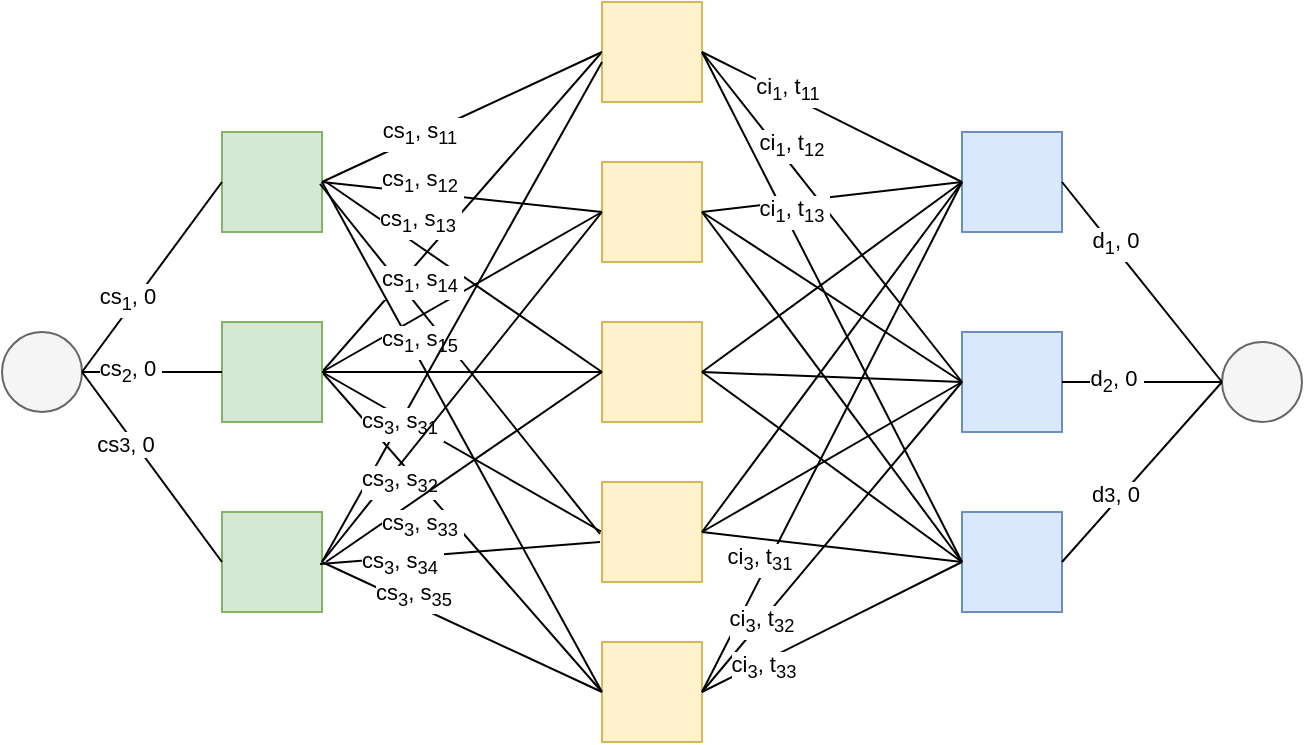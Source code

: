 <mxfile version="16.2.2" type="device"><diagram id="SuN_tZr9zy93ZAf2BfSO" name="Página-1"><mxGraphModel dx="1422" dy="846" grid="1" gridSize="10" guides="1" tooltips="1" connect="1" arrows="1" fold="1" page="1" pageScale="1" pageWidth="827" pageHeight="1169" math="0" shadow="0"><root><mxCell id="0"/><mxCell id="1" parent="0"/><mxCell id="djUS1vPbyfeASXktzGcw-22" value="" style="endArrow=none;html=1;rounded=0;exitX=1;exitY=0.5;exitDx=0;exitDy=0;entryX=0;entryY=0.5;entryDx=0;entryDy=0;startSize=2;endFill=0;" edge="1" parent="1" source="djUS1vPbyfeASXktzGcw-21" target="djUS1vPbyfeASXktzGcw-4"><mxGeometry width="50" height="50" relative="1" as="geometry"><mxPoint x="380" y="635" as="sourcePoint"/><mxPoint x="380" y="410" as="targetPoint"/></mxGeometry></mxCell><mxCell id="djUS1vPbyfeASXktzGcw-23" value="" style="endArrow=none;html=1;rounded=0;entryX=0;entryY=0.5;entryDx=0;entryDy=0;exitX=1;exitY=0.5;exitDx=0;exitDy=0;startSize=2;endFill=0;" edge="1" parent="1" source="djUS1vPbyfeASXktzGcw-21" target="djUS1vPbyfeASXktzGcw-5"><mxGeometry width="50" height="50" relative="1" as="geometry"><mxPoint x="240" y="475" as="sourcePoint"/><mxPoint x="380" y="490" as="targetPoint"/></mxGeometry></mxCell><mxCell id="djUS1vPbyfeASXktzGcw-25" value="" style="endArrow=none;html=1;rounded=0;entryX=0;entryY=0.5;entryDx=0;entryDy=0;exitX=1;exitY=0.5;exitDx=0;exitDy=0;startSize=2;endFill=0;" edge="1" parent="1" source="djUS1vPbyfeASXktzGcw-21" target="djUS1vPbyfeASXktzGcw-6"><mxGeometry width="50" height="50" relative="1" as="geometry"><mxPoint x="250" y="485" as="sourcePoint"/><mxPoint x="380" y="650" as="targetPoint"/></mxGeometry></mxCell><mxCell id="djUS1vPbyfeASXktzGcw-26" value="" style="endArrow=none;html=1;rounded=0;entryX=0;entryY=0.5;entryDx=0;entryDy=0;exitX=1;exitY=0.5;exitDx=0;exitDy=0;startSize=2;endFill=0;" edge="1" parent="1" source="djUS1vPbyfeASXktzGcw-21" target="djUS1vPbyfeASXktzGcw-7"><mxGeometry width="50" height="50" relative="1" as="geometry"><mxPoint x="250" y="485" as="sourcePoint"/><mxPoint x="380" y="730" as="targetPoint"/></mxGeometry></mxCell><mxCell id="djUS1vPbyfeASXktzGcw-31" value="" style="endArrow=none;html=1;rounded=0;entryX=0;entryY=0.5;entryDx=0;entryDy=0;exitX=1;exitY=0.5;exitDx=0;exitDy=0;startSize=2;endFill=0;" edge="1" parent="1" source="djUS1vPbyfeASXktzGcw-21" target="djUS1vPbyfeASXktzGcw-8"><mxGeometry width="50" height="50" relative="1" as="geometry"><mxPoint x="200" y="285" as="sourcePoint"/><mxPoint x="340" y="365" as="targetPoint"/></mxGeometry></mxCell><mxCell id="djUS1vPbyfeASXktzGcw-1" value="" style="whiteSpace=wrap;html=1;aspect=fixed;fillColor=#d5e8d4;strokeColor=#82b366;" vertex="1" parent="1"><mxGeometry x="140" y="155" width="50" height="50" as="geometry"/></mxCell><mxCell id="djUS1vPbyfeASXktzGcw-4" value="" style="whiteSpace=wrap;html=1;aspect=fixed;fillColor=#fff2cc;strokeColor=#d6b656;" vertex="1" parent="1"><mxGeometry x="330" y="90" width="50" height="50" as="geometry"/></mxCell><mxCell id="djUS1vPbyfeASXktzGcw-5" value="" style="whiteSpace=wrap;html=1;aspect=fixed;fillColor=#fff2cc;strokeColor=#d6b656;" vertex="1" parent="1"><mxGeometry x="330" y="170" width="50" height="50" as="geometry"/></mxCell><mxCell id="djUS1vPbyfeASXktzGcw-6" value="" style="whiteSpace=wrap;html=1;aspect=fixed;fillColor=#fff2cc;strokeColor=#d6b656;" vertex="1" parent="1"><mxGeometry x="330" y="250" width="50" height="50" as="geometry"/></mxCell><mxCell id="djUS1vPbyfeASXktzGcw-7" value="" style="whiteSpace=wrap;html=1;aspect=fixed;fillColor=#fff2cc;strokeColor=#d6b656;" vertex="1" parent="1"><mxGeometry x="330" y="330" width="50" height="50" as="geometry"/></mxCell><mxCell id="djUS1vPbyfeASXktzGcw-8" value="" style="whiteSpace=wrap;html=1;aspect=fixed;fillColor=#fff2cc;strokeColor=#d6b656;" vertex="1" parent="1"><mxGeometry x="330" y="410" width="50" height="50" as="geometry"/></mxCell><mxCell id="djUS1vPbyfeASXktzGcw-9" value="" style="whiteSpace=wrap;html=1;aspect=fixed;fillColor=#dae8fc;strokeColor=#6c8ebf;" vertex="1" parent="1"><mxGeometry x="510" y="155" width="50" height="50" as="geometry"/></mxCell><mxCell id="djUS1vPbyfeASXktzGcw-10" value="" style="whiteSpace=wrap;html=1;aspect=fixed;fillColor=#dae8fc;strokeColor=#6c8ebf;" vertex="1" parent="1"><mxGeometry x="510" y="255" width="50" height="50" as="geometry"/></mxCell><mxCell id="djUS1vPbyfeASXktzGcw-11" value="" style="whiteSpace=wrap;html=1;aspect=fixed;fillColor=#dae8fc;strokeColor=#6c8ebf;" vertex="1" parent="1"><mxGeometry x="510" y="345" width="50" height="50" as="geometry"/></mxCell><mxCell id="djUS1vPbyfeASXktzGcw-12" value="" style="endArrow=none;html=1;rounded=0;exitX=1;exitY=0.5;exitDx=0;exitDy=0;entryX=0;entryY=0.5;entryDx=0;entryDy=0;startSize=2;endFill=0;" edge="1" parent="1" source="djUS1vPbyfeASXktzGcw-1" target="djUS1vPbyfeASXktzGcw-4"><mxGeometry width="50" height="50" relative="1" as="geometry"><mxPoint x="330" y="340" as="sourcePoint"/><mxPoint x="380" y="290" as="targetPoint"/></mxGeometry></mxCell><mxCell id="djUS1vPbyfeASXktzGcw-27" value="cs&lt;sub&gt;1&lt;/sub&gt;, s&lt;sub&gt;11&lt;/sub&gt;&amp;nbsp;" style="edgeLabel;html=1;align=center;verticalAlign=middle;resizable=0;points=[];endArrow=none;rounded=0;strokeColor=default;startSize=2;endFill=0;" vertex="1" connectable="0" parent="djUS1vPbyfeASXktzGcw-12"><mxGeometry x="-0.246" y="-1" relative="1" as="geometry"><mxPoint x="-3" y="-1" as="offset"/></mxGeometry></mxCell><mxCell id="djUS1vPbyfeASXktzGcw-13" value="" style="endArrow=none;html=1;rounded=0;entryX=0;entryY=0.5;entryDx=0;entryDy=0;startSize=2;endFill=0;" edge="1" parent="1" target="djUS1vPbyfeASXktzGcw-5"><mxGeometry width="50" height="50" relative="1" as="geometry"><mxPoint x="190" y="180" as="sourcePoint"/><mxPoint x="340" y="125" as="targetPoint"/></mxGeometry></mxCell><mxCell id="djUS1vPbyfeASXktzGcw-28" value="cs&lt;sub&gt;1&lt;/sub&gt;, s&lt;sub&gt;12&lt;/sub&gt;&amp;nbsp;" style="edgeLabel;html=1;align=center;verticalAlign=middle;resizable=0;points=[];endArrow=none;rounded=0;strokeColor=default;startSize=2;endFill=0;" vertex="1" connectable="0" parent="djUS1vPbyfeASXktzGcw-13"><mxGeometry x="-0.169" y="-2" relative="1" as="geometry"><mxPoint x="-8" y="-8" as="offset"/></mxGeometry></mxCell><mxCell id="djUS1vPbyfeASXktzGcw-14" value="cs&lt;sub&gt;1&lt;/sub&gt;, s&lt;sub&gt;13&lt;/sub&gt;&amp;nbsp;" style="endArrow=none;html=1;rounded=0;entryX=0;entryY=0.5;entryDx=0;entryDy=0;startSize=2;endFill=0;" edge="1" parent="1" target="djUS1vPbyfeASXktzGcw-6"><mxGeometry x="-0.398" y="10" width="50" height="50" relative="1" as="geometry"><mxPoint x="192" y="180" as="sourcePoint"/><mxPoint x="332" y="275" as="targetPoint"/><mxPoint as="offset"/></mxGeometry></mxCell><mxCell id="djUS1vPbyfeASXktzGcw-19" value="&lt;span style=&quot;color: rgb(0 , 0 , 0) ; font-family: &amp;#34;helvetica&amp;#34; ; font-size: 11px ; font-style: normal ; font-weight: 400 ; letter-spacing: normal ; text-align: center ; text-indent: 0px ; text-transform: none ; word-spacing: 0px ; background-color: rgb(255 , 255 , 255) ; display: inline ; float: none&quot;&gt;cs&lt;/span&gt;&lt;sub style=&quot;color: rgb(0 , 0 , 0) ; font-family: &amp;#34;helvetica&amp;#34; ; font-style: normal ; font-weight: 400 ; letter-spacing: normal ; text-align: center ; text-indent: 0px ; text-transform: none ; word-spacing: 0px&quot;&gt;1&lt;/sub&gt;&lt;span style=&quot;color: rgb(0 , 0 , 0) ; font-family: &amp;#34;helvetica&amp;#34; ; font-size: 11px ; font-style: normal ; font-weight: 400 ; letter-spacing: normal ; text-align: center ; text-indent: 0px ; text-transform: none ; word-spacing: 0px ; background-color: rgb(255 , 255 , 255) ; display: inline ; float: none&quot;&gt;, s&lt;/span&gt;&lt;sub style=&quot;color: rgb(0 , 0 , 0) ; font-family: &amp;#34;helvetica&amp;#34; ; font-style: normal ; font-weight: 400 ; letter-spacing: normal ; text-align: center ; text-indent: 0px ; text-transform: none ; word-spacing: 0px&quot;&gt;14&lt;/sub&gt;&lt;span style=&quot;color: rgb(0 , 0 , 0) ; font-family: &amp;#34;helvetica&amp;#34; ; font-size: 11px ; font-style: normal ; font-weight: 400 ; letter-spacing: normal ; text-align: center ; text-indent: 0px ; text-transform: none ; word-spacing: 0px ; background-color: rgb(255 , 255 , 255) ; display: inline ; float: none&quot;&gt;&amp;nbsp;&lt;/span&gt;" style="endArrow=none;html=1;rounded=0;entryX=0;entryY=0.5;entryDx=0;entryDy=0;exitX=1;exitY=0.5;exitDx=0;exitDy=0;startSize=2;endFill=0;" edge="1" parent="1"><mxGeometry x="-0.374" y="9" width="50" height="50" relative="1" as="geometry"><mxPoint x="189" y="181" as="sourcePoint"/><mxPoint x="329" y="356" as="targetPoint"/><mxPoint as="offset"/></mxGeometry></mxCell><mxCell id="djUS1vPbyfeASXktzGcw-20" value="&lt;span style=&quot;color: rgb(0 , 0 , 0) ; font-family: &amp;#34;helvetica&amp;#34; ; font-size: 11px ; font-style: normal ; font-weight: 400 ; letter-spacing: normal ; text-align: center ; text-indent: 0px ; text-transform: none ; word-spacing: 0px ; background-color: rgb(255 , 255 , 255) ; display: inline ; float: none&quot;&gt;cs&lt;/span&gt;&lt;sub style=&quot;color: rgb(0 , 0 , 0) ; font-family: &amp;#34;helvetica&amp;#34; ; font-style: normal ; font-weight: 400 ; letter-spacing: normal ; text-align: center ; text-indent: 0px ; text-transform: none ; word-spacing: 0px&quot;&gt;1&lt;/sub&gt;&lt;span style=&quot;color: rgb(0 , 0 , 0) ; font-family: &amp;#34;helvetica&amp;#34; ; font-size: 11px ; font-style: normal ; font-weight: 400 ; letter-spacing: normal ; text-align: center ; text-indent: 0px ; text-transform: none ; word-spacing: 0px ; background-color: rgb(255 , 255 , 255) ; display: inline ; float: none&quot;&gt;, s&lt;/span&gt;&lt;sub style=&quot;color: rgb(0 , 0 , 0) ; font-family: &amp;#34;helvetica&amp;#34; ; font-style: normal ; font-weight: 400 ; letter-spacing: normal ; text-align: center ; text-indent: 0px ; text-transform: none ; word-spacing: 0px&quot;&gt;15&lt;/sub&gt;&lt;span style=&quot;color: rgb(0 , 0 , 0) ; font-family: &amp;#34;helvetica&amp;#34; ; font-size: 11px ; font-style: normal ; font-weight: 400 ; letter-spacing: normal ; text-align: center ; text-indent: 0px ; text-transform: none ; word-spacing: 0px ; background-color: rgb(255 , 255 , 255) ; display: inline ; float: none&quot;&gt;&amp;nbsp;&lt;/span&gt;" style="endArrow=none;html=1;rounded=0;entryX=0;entryY=0.5;entryDx=0;entryDy=0;exitX=1;exitY=0.5;exitDx=0;exitDy=0;startSize=2;endFill=0;" edge="1" parent="1" source="djUS1vPbyfeASXktzGcw-1" target="djUS1vPbyfeASXktzGcw-8"><mxGeometry x="-0.352" y="5" width="50" height="50" relative="1" as="geometry"><mxPoint x="200" y="190" as="sourcePoint"/><mxPoint x="340" y="365" as="targetPoint"/><mxPoint as="offset"/></mxGeometry></mxCell><mxCell id="djUS1vPbyfeASXktzGcw-21" value="" style="whiteSpace=wrap;html=1;aspect=fixed;fillColor=#d5e8d4;strokeColor=#82b366;" vertex="1" parent="1"><mxGeometry x="140" y="250" width="50" height="50" as="geometry"/></mxCell><mxCell id="djUS1vPbyfeASXktzGcw-24" value="" style="endArrow=none;html=1;rounded=0;exitX=1;exitY=0.5;exitDx=0;exitDy=0;startSize=2;endFill=0;entryX=0;entryY=0.5;entryDx=0;entryDy=0;" edge="1" parent="1" source="djUS1vPbyfeASXktzGcw-21" target="djUS1vPbyfeASXktzGcw-6"><mxGeometry width="50" height="50" relative="1" as="geometry"><mxPoint x="240" y="475" as="sourcePoint"/><mxPoint x="380" y="570" as="targetPoint"/></mxGeometry></mxCell><mxCell id="djUS1vPbyfeASXktzGcw-32" value="" style="whiteSpace=wrap;html=1;aspect=fixed;fillColor=#d5e8d4;strokeColor=#82b366;" vertex="1" parent="1"><mxGeometry x="140" y="345" width="50" height="50" as="geometry"/></mxCell><mxCell id="djUS1vPbyfeASXktzGcw-33" value="" style="endArrow=none;html=1;rounded=0;exitX=1;exitY=0.5;exitDx=0;exitDy=0;startSize=2;endFill=0;" edge="1" parent="1" source="djUS1vPbyfeASXktzGcw-32"><mxGeometry width="50" height="50" relative="1" as="geometry"><mxPoint x="330" y="530" as="sourcePoint"/><mxPoint x="330" y="120" as="targetPoint"/></mxGeometry></mxCell><mxCell id="djUS1vPbyfeASXktzGcw-34" value="cs&lt;sub&gt;3&lt;/sub&gt;, s&lt;sub&gt;31&lt;/sub&gt;&amp;nbsp;" style="edgeLabel;html=1;align=center;verticalAlign=middle;resizable=0;points=[];endArrow=none;rounded=0;strokeColor=default;startSize=2;endFill=0;" vertex="1" connectable="0" parent="djUS1vPbyfeASXktzGcw-33"><mxGeometry x="-0.246" y="-1" relative="1" as="geometry"><mxPoint x="-14" y="24" as="offset"/></mxGeometry></mxCell><mxCell id="djUS1vPbyfeASXktzGcw-35" value="" style="endArrow=none;html=1;rounded=0;entryX=0;entryY=0.5;entryDx=0;entryDy=0;startSize=2;endFill=0;" edge="1" parent="1" target="djUS1vPbyfeASXktzGcw-5"><mxGeometry width="50" height="50" relative="1" as="geometry"><mxPoint x="190" y="370" as="sourcePoint"/><mxPoint x="330" y="385" as="targetPoint"/></mxGeometry></mxCell><mxCell id="djUS1vPbyfeASXktzGcw-36" value="cs&lt;sub&gt;3&lt;/sub&gt;, s&lt;sub&gt;32&lt;/sub&gt;&amp;nbsp;" style="edgeLabel;html=1;align=center;verticalAlign=middle;resizable=0;points=[];endArrow=none;rounded=0;strokeColor=default;startSize=2;endFill=0;" vertex="1" connectable="0" parent="djUS1vPbyfeASXktzGcw-35"><mxGeometry x="-0.169" y="-2" relative="1" as="geometry"><mxPoint x="-20" y="31" as="offset"/></mxGeometry></mxCell><mxCell id="djUS1vPbyfeASXktzGcw-37" value="cs&lt;sub&gt;3&lt;/sub&gt;, s&lt;sub&gt;33&lt;/sub&gt;&amp;nbsp;" style="endArrow=none;html=1;rounded=0;startSize=2;endFill=0;entryX=0;entryY=0.5;entryDx=0;entryDy=0;" edge="1" parent="1" target="djUS1vPbyfeASXktzGcw-6"><mxGeometry x="-0.406" y="-12" width="50" height="50" relative="1" as="geometry"><mxPoint x="192" y="370" as="sourcePoint"/><mxPoint x="330" y="270" as="targetPoint"/><mxPoint as="offset"/></mxGeometry></mxCell><mxCell id="djUS1vPbyfeASXktzGcw-38" value="&lt;span style=&quot;color: rgb(0 , 0 , 0) ; font-family: &amp;#34;helvetica&amp;#34; ; font-style: normal ; font-weight: 400 ; letter-spacing: normal ; text-align: center ; text-indent: 0px ; text-transform: none ; word-spacing: 0px ; background-color: rgb(255 , 255 , 255) ; display: inline ; float: none ; font-size: 11px&quot;&gt;cs&lt;/span&gt;&lt;sub style=&quot;color: rgb(0 , 0 , 0) ; font-family: &amp;#34;helvetica&amp;#34; ; font-style: normal ; font-weight: 400 ; letter-spacing: normal ; text-align: center ; text-indent: 0px ; text-transform: none ; word-spacing: 0px&quot;&gt;3&lt;/sub&gt;&lt;span style=&quot;color: rgb(0 , 0 , 0) ; font-family: &amp;#34;helvetica&amp;#34; ; font-size: 11px ; font-style: normal ; font-weight: 400 ; letter-spacing: normal ; text-align: center ; text-indent: 0px ; text-transform: none ; word-spacing: 0px ; background-color: rgb(255 , 255 , 255) ; display: inline ; float: none&quot;&gt;, s&lt;/span&gt;&lt;sub style=&quot;color: rgb(0 , 0 , 0) ; font-family: &amp;#34;helvetica&amp;#34; ; font-style: normal ; font-weight: 400 ; letter-spacing: normal ; text-align: center ; text-indent: 0px ; text-transform: none ; word-spacing: 0px&quot;&gt;34&lt;/sub&gt;&lt;span style=&quot;color: rgb(0 , 0 , 0) ; font-family: &amp;#34;helvetica&amp;#34; ; font-size: 11px ; font-style: normal ; font-weight: 400 ; letter-spacing: normal ; text-align: center ; text-indent: 0px ; text-transform: none ; word-spacing: 0px ; background-color: rgb(255 , 255 , 255) ; display: inline ; float: none&quot;&gt;&amp;nbsp;&lt;/span&gt;" style="endArrow=none;html=1;rounded=0;exitX=1;exitY=0.5;exitDx=0;exitDy=0;startSize=2;endFill=0;" edge="1" parent="1"><mxGeometry x="-0.418" y="-3" width="50" height="50" relative="1" as="geometry"><mxPoint x="189" y="371" as="sourcePoint"/><mxPoint x="329" y="360" as="targetPoint"/><mxPoint as="offset"/></mxGeometry></mxCell><mxCell id="djUS1vPbyfeASXktzGcw-39" value="&lt;span style=&quot;color: rgb(0 , 0 , 0) ; font-family: &amp;#34;helvetica&amp;#34; ; font-size: 11px ; font-style: normal ; font-weight: 400 ; letter-spacing: normal ; text-align: center ; text-indent: 0px ; text-transform: none ; word-spacing: 0px ; background-color: rgb(255 , 255 , 255) ; display: inline ; float: none&quot;&gt;cs&lt;/span&gt;&lt;sub style=&quot;color: rgb(0 , 0 , 0) ; font-family: &amp;#34;helvetica&amp;#34; ; font-style: normal ; font-weight: 400 ; letter-spacing: normal ; text-align: center ; text-indent: 0px ; text-transform: none ; word-spacing: 0px&quot;&gt;3&lt;/sub&gt;&lt;span style=&quot;color: rgb(0 , 0 , 0) ; font-family: &amp;#34;helvetica&amp;#34; ; font-size: 11px ; font-style: normal ; font-weight: 400 ; letter-spacing: normal ; text-align: center ; text-indent: 0px ; text-transform: none ; word-spacing: 0px ; background-color: rgb(255 , 255 , 255) ; display: inline ; float: none&quot;&gt;, s&lt;/span&gt;&lt;sub style=&quot;color: rgb(0 , 0 , 0) ; font-family: &amp;#34;helvetica&amp;#34; ; font-style: normal ; font-weight: 400 ; letter-spacing: normal ; text-align: center ; text-indent: 0px ; text-transform: none ; word-spacing: 0px&quot;&gt;35&lt;/sub&gt;&lt;span style=&quot;color: rgb(0 , 0 , 0) ; font-family: &amp;#34;helvetica&amp;#34; ; font-size: 11px ; font-style: normal ; font-weight: 400 ; letter-spacing: normal ; text-align: center ; text-indent: 0px ; text-transform: none ; word-spacing: 0px ; background-color: rgb(255 , 255 , 255) ; display: inline ; float: none&quot;&gt;&amp;nbsp;&lt;/span&gt;" style="endArrow=none;html=1;rounded=0;entryX=0;entryY=0.5;entryDx=0;entryDy=0;exitX=1;exitY=0.5;exitDx=0;exitDy=0;startSize=2;endFill=0;" edge="1" parent="1" source="djUS1vPbyfeASXktzGcw-32" target="djUS1vPbyfeASXktzGcw-8"><mxGeometry x="-0.352" y="5" width="50" height="50" relative="1" as="geometry"><mxPoint x="200" y="380" as="sourcePoint"/><mxPoint x="330" y="625" as="targetPoint"/><mxPoint as="offset"/></mxGeometry></mxCell><mxCell id="djUS1vPbyfeASXktzGcw-40" value="" style="endArrow=none;html=1;rounded=0;entryX=0;entryY=0.5;entryDx=0;entryDy=0;exitX=1;exitY=0.5;exitDx=0;exitDy=0;startSize=2;endFill=0;" edge="1" parent="1" source="djUS1vPbyfeASXktzGcw-4" target="djUS1vPbyfeASXktzGcw-9"><mxGeometry width="50" height="50" relative="1" as="geometry"><mxPoint x="260" y="230" as="sourcePoint"/><mxPoint x="310" y="180" as="targetPoint"/></mxGeometry></mxCell><mxCell id="djUS1vPbyfeASXktzGcw-56" value="ci&lt;sub&gt;1&lt;/sub&gt;, t&lt;sub&gt;11&lt;/sub&gt;&amp;nbsp;" style="edgeLabel;html=1;align=center;verticalAlign=middle;resizable=0;points=[];" vertex="1" connectable="0" parent="djUS1vPbyfeASXktzGcw-40"><mxGeometry x="-0.434" relative="1" as="geometry"><mxPoint x="7" as="offset"/></mxGeometry></mxCell><mxCell id="djUS1vPbyfeASXktzGcw-41" value="" style="endArrow=none;html=1;rounded=0;entryX=0;entryY=0.5;entryDx=0;entryDy=0;exitX=1;exitY=0.5;exitDx=0;exitDy=0;startSize=2;endFill=0;" edge="1" parent="1" source="djUS1vPbyfeASXktzGcw-4" target="djUS1vPbyfeASXktzGcw-10"><mxGeometry width="50" height="50" relative="1" as="geometry"><mxPoint x="390" y="125" as="sourcePoint"/><mxPoint x="520" y="190" as="targetPoint"/></mxGeometry></mxCell><mxCell id="djUS1vPbyfeASXktzGcw-57" value="ci&lt;sub&gt;1&lt;/sub&gt;, t&lt;sub&gt;12&lt;/sub&gt;&amp;nbsp;" style="edgeLabel;html=1;align=center;verticalAlign=middle;resizable=0;points=[];" vertex="1" connectable="0" parent="djUS1vPbyfeASXktzGcw-41"><mxGeometry x="-0.413" y="2" relative="1" as="geometry"><mxPoint x="6" as="offset"/></mxGeometry></mxCell><mxCell id="djUS1vPbyfeASXktzGcw-42" value="" style="endArrow=none;html=1;rounded=0;entryX=0;entryY=0.5;entryDx=0;entryDy=0;exitX=1;exitY=0.5;exitDx=0;exitDy=0;startSize=2;endFill=0;" edge="1" parent="1" source="djUS1vPbyfeASXktzGcw-4" target="djUS1vPbyfeASXktzGcw-11"><mxGeometry width="50" height="50" relative="1" as="geometry"><mxPoint x="390" y="125" as="sourcePoint"/><mxPoint x="520" y="290" as="targetPoint"/></mxGeometry></mxCell><mxCell id="djUS1vPbyfeASXktzGcw-43" value="" style="endArrow=none;html=1;rounded=0;entryX=0;entryY=0.5;entryDx=0;entryDy=0;exitX=1;exitY=0.5;exitDx=0;exitDy=0;startSize=2;endFill=0;" edge="1" parent="1" source="djUS1vPbyfeASXktzGcw-5" target="djUS1vPbyfeASXktzGcw-9"><mxGeometry width="50" height="50" relative="1" as="geometry"><mxPoint x="390" y="125" as="sourcePoint"/><mxPoint x="520" y="190" as="targetPoint"/></mxGeometry></mxCell><mxCell id="djUS1vPbyfeASXktzGcw-44" value="" style="endArrow=none;html=1;rounded=0;entryX=0;entryY=0.5;entryDx=0;entryDy=0;exitX=1;exitY=0.5;exitDx=0;exitDy=0;startSize=2;endFill=0;" edge="1" parent="1" source="djUS1vPbyfeASXktzGcw-5" target="djUS1vPbyfeASXktzGcw-10"><mxGeometry width="50" height="50" relative="1" as="geometry"><mxPoint x="390" y="125" as="sourcePoint"/><mxPoint x="520" y="290" as="targetPoint"/></mxGeometry></mxCell><mxCell id="djUS1vPbyfeASXktzGcw-45" value="" style="endArrow=none;html=1;rounded=0;exitX=1;exitY=0.5;exitDx=0;exitDy=0;startSize=2;endFill=0;" edge="1" parent="1" source="djUS1vPbyfeASXktzGcw-5"><mxGeometry width="50" height="50" relative="1" as="geometry"><mxPoint x="390" y="125" as="sourcePoint"/><mxPoint x="510" y="370" as="targetPoint"/></mxGeometry></mxCell><mxCell id="djUS1vPbyfeASXktzGcw-46" value="" style="endArrow=none;html=1;rounded=0;entryX=0;entryY=0.5;entryDx=0;entryDy=0;exitX=1;exitY=0.5;exitDx=0;exitDy=0;startSize=2;endFill=0;" edge="1" parent="1" source="djUS1vPbyfeASXktzGcw-6" target="djUS1vPbyfeASXktzGcw-9"><mxGeometry width="50" height="50" relative="1" as="geometry"><mxPoint x="380" y="280" as="sourcePoint"/><mxPoint x="520" y="190" as="targetPoint"/></mxGeometry></mxCell><mxCell id="djUS1vPbyfeASXktzGcw-47" value="" style="endArrow=none;html=1;rounded=0;entryX=0;entryY=0.5;entryDx=0;entryDy=0;exitX=1;exitY=0.5;exitDx=0;exitDy=0;startSize=2;endFill=0;" edge="1" parent="1" source="djUS1vPbyfeASXktzGcw-6" target="djUS1vPbyfeASXktzGcw-10"><mxGeometry width="50" height="50" relative="1" as="geometry"><mxPoint x="380" y="270" as="sourcePoint"/><mxPoint x="520" y="290" as="targetPoint"/></mxGeometry></mxCell><mxCell id="djUS1vPbyfeASXktzGcw-48" value="" style="endArrow=none;html=1;rounded=0;entryX=0;entryY=0.5;entryDx=0;entryDy=0;exitX=1;exitY=0.5;exitDx=0;exitDy=0;startSize=2;endFill=0;" edge="1" parent="1" source="djUS1vPbyfeASXktzGcw-6" target="djUS1vPbyfeASXktzGcw-11"><mxGeometry width="50" height="50" relative="1" as="geometry"><mxPoint x="390" y="125" as="sourcePoint"/><mxPoint x="520" y="380" as="targetPoint"/></mxGeometry></mxCell><mxCell id="djUS1vPbyfeASXktzGcw-49" value="" style="endArrow=none;html=1;rounded=0;entryX=0;entryY=0.5;entryDx=0;entryDy=0;exitX=1;exitY=0.5;exitDx=0;exitDy=0;startSize=2;endFill=0;" edge="1" parent="1" target="djUS1vPbyfeASXktzGcw-9"><mxGeometry width="50" height="50" relative="1" as="geometry"><mxPoint x="380" y="355" as="sourcePoint"/><mxPoint x="510" y="260" as="targetPoint"/></mxGeometry></mxCell><mxCell id="djUS1vPbyfeASXktzGcw-50" value="" style="endArrow=none;html=1;rounded=0;entryX=0;entryY=0.5;entryDx=0;entryDy=0;exitX=1;exitY=0.5;exitDx=0;exitDy=0;startSize=2;endFill=0;" edge="1" parent="1" target="djUS1vPbyfeASXktzGcw-10"><mxGeometry width="50" height="50" relative="1" as="geometry"><mxPoint x="380" y="355" as="sourcePoint"/><mxPoint x="510" y="360" as="targetPoint"/></mxGeometry></mxCell><mxCell id="djUS1vPbyfeASXktzGcw-51" value="" style="endArrow=none;html=1;rounded=0;entryX=0;entryY=0.5;entryDx=0;entryDy=0;exitX=1;exitY=0.5;exitDx=0;exitDy=0;startSize=2;endFill=0;" edge="1" parent="1" target="djUS1vPbyfeASXktzGcw-11"><mxGeometry width="50" height="50" relative="1" as="geometry"><mxPoint x="380" y="355" as="sourcePoint"/><mxPoint x="510" y="450" as="targetPoint"/></mxGeometry></mxCell><mxCell id="djUS1vPbyfeASXktzGcw-52" value="" style="endArrow=none;html=1;rounded=0;entryX=0;entryY=0.5;entryDx=0;entryDy=0;exitX=1;exitY=0.5;exitDx=0;exitDy=0;startSize=2;endFill=0;" edge="1" parent="1" target="djUS1vPbyfeASXktzGcw-9"><mxGeometry width="50" height="50" relative="1" as="geometry"><mxPoint x="380" y="435" as="sourcePoint"/><mxPoint x="510" y="340" as="targetPoint"/></mxGeometry></mxCell><mxCell id="djUS1vPbyfeASXktzGcw-60" value="ci&lt;sub&gt;3&lt;/sub&gt;, t&lt;sub&gt;31&lt;/sub&gt;&amp;nbsp;" style="edgeLabel;html=1;align=center;verticalAlign=middle;resizable=0;points=[];" vertex="1" connectable="0" parent="djUS1vPbyfeASXktzGcw-52"><mxGeometry x="-0.569" y="-2" relative="1" as="geometry"><mxPoint y="-12" as="offset"/></mxGeometry></mxCell><mxCell id="djUS1vPbyfeASXktzGcw-53" value="" style="endArrow=none;html=1;rounded=0;entryX=0;entryY=0.5;entryDx=0;entryDy=0;exitX=1;exitY=0.5;exitDx=0;exitDy=0;startSize=2;endFill=0;" edge="1" parent="1" target="djUS1vPbyfeASXktzGcw-10"><mxGeometry width="50" height="50" relative="1" as="geometry"><mxPoint x="380" y="435" as="sourcePoint"/><mxPoint x="510" y="440" as="targetPoint"/></mxGeometry></mxCell><mxCell id="djUS1vPbyfeASXktzGcw-61" value="ci&lt;sub&gt;3&lt;/sub&gt;, t&lt;sub&gt;32&lt;/sub&gt;&amp;nbsp;" style="edgeLabel;html=1;align=center;verticalAlign=middle;resizable=0;points=[];" vertex="1" connectable="0" parent="djUS1vPbyfeASXktzGcw-53"><mxGeometry x="-0.411" y="-1" relative="1" as="geometry"><mxPoint x="-8" y="10" as="offset"/></mxGeometry></mxCell><mxCell id="djUS1vPbyfeASXktzGcw-54" value="" style="endArrow=none;html=1;rounded=0;entryX=0;entryY=0.5;entryDx=0;entryDy=0;exitX=1;exitY=0.5;exitDx=0;exitDy=0;startSize=2;endFill=0;" edge="1" parent="1" target="djUS1vPbyfeASXktzGcw-11"><mxGeometry width="50" height="50" relative="1" as="geometry"><mxPoint x="380" y="435" as="sourcePoint"/><mxPoint x="510" y="530" as="targetPoint"/></mxGeometry></mxCell><mxCell id="djUS1vPbyfeASXktzGcw-62" value="ci&lt;sub&gt;3&lt;/sub&gt;, t&lt;sub&gt;33&lt;/sub&gt;&amp;nbsp;" style="edgeLabel;html=1;align=center;verticalAlign=middle;resizable=0;points=[];" vertex="1" connectable="0" parent="djUS1vPbyfeASXktzGcw-54"><mxGeometry x="-0.538" y="-2" relative="1" as="geometry"><mxPoint x="1" y="1" as="offset"/></mxGeometry></mxCell><mxCell id="djUS1vPbyfeASXktzGcw-58" value="ci&lt;sub&gt;1&lt;/sub&gt;, t&lt;sub&gt;13&lt;/sub&gt;&amp;nbsp;" style="edgeLabel;html=1;align=center;verticalAlign=middle;resizable=0;points=[];" vertex="1" connectable="0" parent="1"><mxGeometry x="410.001" y="195.003" as="geometry"><mxPoint x="16" as="offset"/></mxGeometry></mxCell><mxCell id="djUS1vPbyfeASXktzGcw-63" value="" style="ellipse;whiteSpace=wrap;html=1;aspect=fixed;fillColor=#f5f5f5;fontColor=#333333;strokeColor=#666666;" vertex="1" parent="1"><mxGeometry x="640" y="260" width="40" height="40" as="geometry"/></mxCell><mxCell id="djUS1vPbyfeASXktzGcw-64" value="" style="ellipse;whiteSpace=wrap;html=1;aspect=fixed;fillColor=#f5f5f5;fontColor=#333333;strokeColor=#666666;" vertex="1" parent="1"><mxGeometry x="30" y="255" width="40" height="40" as="geometry"/></mxCell><mxCell id="djUS1vPbyfeASXktzGcw-65" value="" style="endArrow=none;html=1;rounded=0;exitX=1;exitY=0.5;exitDx=0;exitDy=0;entryX=0;entryY=0.5;entryDx=0;entryDy=0;startSize=2;endFill=0;" edge="1" parent="1" source="djUS1vPbyfeASXktzGcw-64" target="djUS1vPbyfeASXktzGcw-1"><mxGeometry width="50" height="50" relative="1" as="geometry"><mxPoint x="200" y="190" as="sourcePoint"/><mxPoint x="340" y="125" as="targetPoint"/></mxGeometry></mxCell><mxCell id="djUS1vPbyfeASXktzGcw-66" value="cs&lt;sub&gt;1&lt;/sub&gt;, 0&amp;nbsp;" style="edgeLabel;html=1;align=center;verticalAlign=middle;resizable=0;points=[];endArrow=none;rounded=0;strokeColor=default;startSize=2;endFill=0;" vertex="1" connectable="0" parent="djUS1vPbyfeASXktzGcw-65"><mxGeometry x="-0.246" y="-1" relative="1" as="geometry"><mxPoint x="-3" y="-1" as="offset"/></mxGeometry></mxCell><mxCell id="djUS1vPbyfeASXktzGcw-67" value="" style="endArrow=none;html=1;rounded=0;exitX=1;exitY=0.5;exitDx=0;exitDy=0;entryX=0;entryY=0.5;entryDx=0;entryDy=0;startSize=2;endFill=0;" edge="1" parent="1" source="djUS1vPbyfeASXktzGcw-64" target="djUS1vPbyfeASXktzGcw-21"><mxGeometry width="50" height="50" relative="1" as="geometry"><mxPoint x="80" y="285" as="sourcePoint"/><mxPoint x="150" y="190" as="targetPoint"/></mxGeometry></mxCell><mxCell id="djUS1vPbyfeASXktzGcw-68" value="cs&lt;sub&gt;2&lt;/sub&gt;, 0&amp;nbsp;" style="edgeLabel;html=1;align=center;verticalAlign=middle;resizable=0;points=[];endArrow=none;rounded=0;strokeColor=default;startSize=2;endFill=0;" vertex="1" connectable="0" parent="djUS1vPbyfeASXktzGcw-67"><mxGeometry x="-0.246" y="-1" relative="1" as="geometry"><mxPoint x="-3" y="-1" as="offset"/></mxGeometry></mxCell><mxCell id="djUS1vPbyfeASXktzGcw-69" value="" style="endArrow=none;html=1;rounded=0;exitX=1;exitY=0.5;exitDx=0;exitDy=0;entryX=0;entryY=0.5;entryDx=0;entryDy=0;startSize=2;endFill=0;" edge="1" parent="1" source="djUS1vPbyfeASXktzGcw-64" target="djUS1vPbyfeASXktzGcw-32"><mxGeometry width="50" height="50" relative="1" as="geometry"><mxPoint x="80" y="285" as="sourcePoint"/><mxPoint x="150" y="285" as="targetPoint"/></mxGeometry></mxCell><mxCell id="djUS1vPbyfeASXktzGcw-70" value="cs&lt;font size=&quot;1&quot;&gt;3&lt;/font&gt;, 0&amp;nbsp;" style="edgeLabel;html=1;align=center;verticalAlign=middle;resizable=0;points=[];endArrow=none;rounded=0;strokeColor=default;startSize=2;endFill=0;" vertex="1" connectable="0" parent="djUS1vPbyfeASXktzGcw-69"><mxGeometry x="-0.246" y="-1" relative="1" as="geometry"><mxPoint x="-3" y="-1" as="offset"/></mxGeometry></mxCell><mxCell id="djUS1vPbyfeASXktzGcw-71" value="" style="endArrow=none;html=1;rounded=0;exitX=1;exitY=0.5;exitDx=0;exitDy=0;entryX=0;entryY=0.5;entryDx=0;entryDy=0;startSize=2;endFill=0;" edge="1" parent="1" source="djUS1vPbyfeASXktzGcw-9" target="djUS1vPbyfeASXktzGcw-63"><mxGeometry width="50" height="50" relative="1" as="geometry"><mxPoint x="600" y="490" as="sourcePoint"/><mxPoint x="670" y="395" as="targetPoint"/></mxGeometry></mxCell><mxCell id="djUS1vPbyfeASXktzGcw-72" value="d&lt;sub&gt;1&lt;/sub&gt;, 0&amp;nbsp;" style="edgeLabel;html=1;align=center;verticalAlign=middle;resizable=0;points=[];endArrow=none;rounded=0;strokeColor=default;startSize=2;endFill=0;" vertex="1" connectable="0" parent="djUS1vPbyfeASXktzGcw-71"><mxGeometry x="-0.246" y="-1" relative="1" as="geometry"><mxPoint x="-2" y="-8" as="offset"/></mxGeometry></mxCell><mxCell id="djUS1vPbyfeASXktzGcw-73" value="" style="endArrow=none;html=1;rounded=0;exitX=1;exitY=0.5;exitDx=0;exitDy=0;entryX=0;entryY=0.5;entryDx=0;entryDy=0;startSize=2;endFill=0;" edge="1" parent="1" source="djUS1vPbyfeASXktzGcw-10" target="djUS1vPbyfeASXktzGcw-63"><mxGeometry width="50" height="50" relative="1" as="geometry"><mxPoint x="600" y="490" as="sourcePoint"/><mxPoint x="670" y="490" as="targetPoint"/></mxGeometry></mxCell><mxCell id="djUS1vPbyfeASXktzGcw-74" value="d&lt;sub&gt;2&lt;/sub&gt;, 0&amp;nbsp;" style="edgeLabel;html=1;align=center;verticalAlign=middle;resizable=0;points=[];endArrow=none;rounded=0;strokeColor=default;startSize=2;endFill=0;" vertex="1" connectable="0" parent="djUS1vPbyfeASXktzGcw-73"><mxGeometry x="-0.246" y="-1" relative="1" as="geometry"><mxPoint x="-3" y="-1" as="offset"/></mxGeometry></mxCell><mxCell id="djUS1vPbyfeASXktzGcw-75" value="" style="endArrow=none;html=1;rounded=0;exitX=1;exitY=0.5;exitDx=0;exitDy=0;entryX=0;entryY=0.5;entryDx=0;entryDy=0;startSize=2;endFill=0;" edge="1" parent="1" source="djUS1vPbyfeASXktzGcw-11" target="djUS1vPbyfeASXktzGcw-63"><mxGeometry width="50" height="50" relative="1" as="geometry"><mxPoint x="600" y="490" as="sourcePoint"/><mxPoint x="670" y="585" as="targetPoint"/></mxGeometry></mxCell><mxCell id="djUS1vPbyfeASXktzGcw-76" value="d&lt;font size=&quot;1&quot;&gt;3&lt;/font&gt;, 0&amp;nbsp;" style="edgeLabel;html=1;align=center;verticalAlign=middle;resizable=0;points=[];endArrow=none;rounded=0;strokeColor=default;startSize=2;endFill=0;" vertex="1" connectable="0" parent="djUS1vPbyfeASXktzGcw-75"><mxGeometry x="-0.246" y="-1" relative="1" as="geometry"><mxPoint x="-3" y="-1" as="offset"/></mxGeometry></mxCell></root></mxGraphModel></diagram></mxfile>